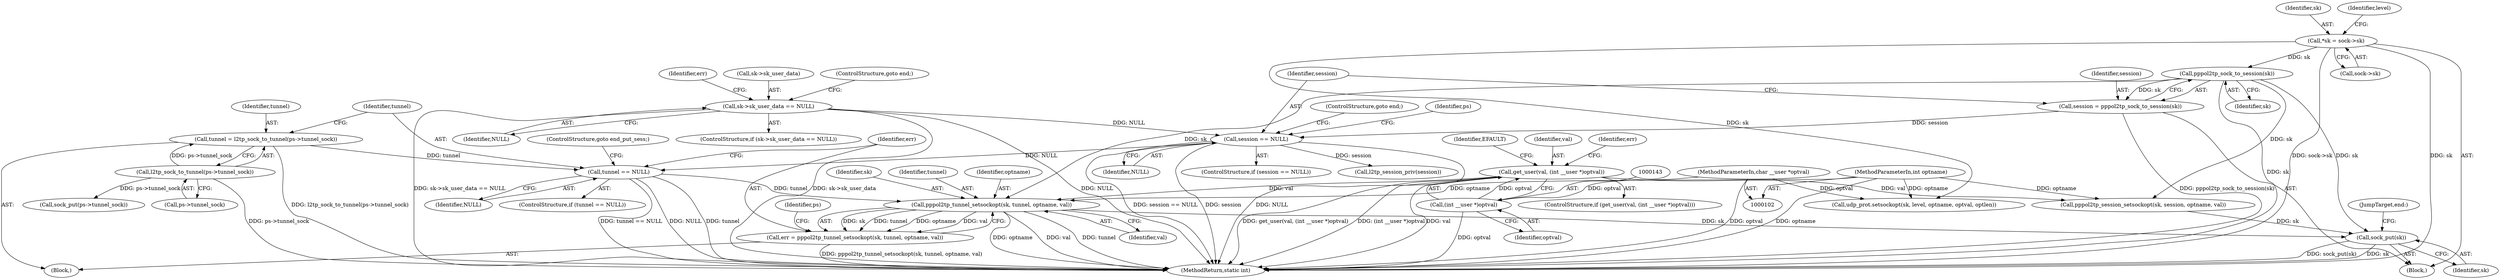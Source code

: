 digraph "0_linux_3cf521f7dc87c031617fd47e4b7aa2593c2f3daf_0@pointer" {
"1000206" [label="(Call,pppol2tp_tunnel_setsockopt(sk, tunnel, optname, val))"];
"1000165" [label="(Call,pppol2tp_sock_to_session(sk))"];
"1000110" [label="(Call,*sk = sock->sk)"];
"1000200" [label="(Call,tunnel == NULL)"];
"1000193" [label="(Call,tunnel = l2tp_sock_to_tunnel(ps->tunnel_sock))"];
"1000195" [label="(Call,l2tp_sock_to_tunnel(ps->tunnel_sock))"];
"1000168" [label="(Call,session == NULL)"];
"1000163" [label="(Call,session = pppol2tp_sock_to_session(sk))"];
"1000153" [label="(Call,sk->sk_user_data == NULL)"];
"1000105" [label="(MethodParameterIn,int optname)"];
"1000140" [label="(Call,get_user(val, (int __user *)optval))"];
"1000142" [label="(Call,(int __user *)optval)"];
"1000106" [label="(MethodParameterIn,char __user *optval)"];
"1000204" [label="(Call,err = pppol2tp_tunnel_setsockopt(sk, tunnel, optname, val))"];
"1000227" [label="(Call,sock_put(sk))"];
"1000193" [label="(Call,tunnel = l2tp_sock_to_tunnel(ps->tunnel_sock))"];
"1000199" [label="(ControlStructure,if (tunnel == NULL))"];
"1000218" [label="(Call,pppol2tp_session_setsockopt(sk, session, optname, val))"];
"1000142" [label="(Call,(int __user *)optval)"];
"1000213" [label="(Identifier,ps)"];
"1000170" [label="(Identifier,NULL)"];
"1000232" [label="(MethodReturn,static int)"];
"1000211" [label="(Call,sock_put(ps->tunnel_sock))"];
"1000111" [label="(Identifier,sk)"];
"1000200" [label="(Call,tunnel == NULL)"];
"1000158" [label="(ControlStructure,goto end;)"];
"1000139" [label="(ControlStructure,if (get_user(val, (int __user *)optval)))"];
"1000149" [label="(Identifier,err)"];
"1000207" [label="(Identifier,sk)"];
"1000165" [label="(Call,pppol2tp_sock_to_session(sk))"];
"1000163" [label="(Call,session = pppol2tp_sock_to_session(sk))"];
"1000202" [label="(Identifier,NULL)"];
"1000169" [label="(Identifier,session)"];
"1000160" [label="(Identifier,err)"];
"1000208" [label="(Identifier,tunnel)"];
"1000106" [label="(MethodParameterIn,char __user *optval)"];
"1000203" [label="(ControlStructure,goto end_put_sess;)"];
"1000105" [label="(MethodParameterIn,int optname)"];
"1000125" [label="(Call,udp_prot.setsockopt(sk, level, optname, optval, optlen))"];
"1000167" [label="(ControlStructure,if (session == NULL))"];
"1000201" [label="(Identifier,tunnel)"];
"1000157" [label="(Identifier,NULL)"];
"1000210" [label="(Identifier,val)"];
"1000171" [label="(ControlStructure,goto end;)"];
"1000122" [label="(Identifier,level)"];
"1000140" [label="(Call,get_user(val, (int __user *)optval))"];
"1000173" [label="(Identifier,ps)"];
"1000144" [label="(Identifier,optval)"];
"1000206" [label="(Call,pppol2tp_tunnel_setsockopt(sk, tunnel, optname, val))"];
"1000147" [label="(Identifier,EFAULT)"];
"1000141" [label="(Identifier,val)"];
"1000174" [label="(Call,l2tp_session_priv(session))"];
"1000110" [label="(Call,*sk = sock->sk)"];
"1000168" [label="(Call,session == NULL)"];
"1000166" [label="(Identifier,sk)"];
"1000209" [label="(Identifier,optname)"];
"1000228" [label="(Identifier,sk)"];
"1000227" [label="(Call,sock_put(sk))"];
"1000188" [label="(Block,)"];
"1000196" [label="(Call,ps->tunnel_sock)"];
"1000152" [label="(ControlStructure,if (sk->sk_user_data == NULL))"];
"1000204" [label="(Call,err = pppol2tp_tunnel_setsockopt(sk, tunnel, optname, val))"];
"1000205" [label="(Identifier,err)"];
"1000164" [label="(Identifier,session)"];
"1000154" [label="(Call,sk->sk_user_data)"];
"1000112" [label="(Call,sock->sk)"];
"1000195" [label="(Call,l2tp_sock_to_tunnel(ps->tunnel_sock))"];
"1000108" [label="(Block,)"];
"1000153" [label="(Call,sk->sk_user_data == NULL)"];
"1000194" [label="(Identifier,tunnel)"];
"1000229" [label="(JumpTarget,end:)"];
"1000206" -> "1000204"  [label="AST: "];
"1000206" -> "1000210"  [label="CFG: "];
"1000207" -> "1000206"  [label="AST: "];
"1000208" -> "1000206"  [label="AST: "];
"1000209" -> "1000206"  [label="AST: "];
"1000210" -> "1000206"  [label="AST: "];
"1000204" -> "1000206"  [label="CFG: "];
"1000206" -> "1000232"  [label="DDG: optname"];
"1000206" -> "1000232"  [label="DDG: val"];
"1000206" -> "1000232"  [label="DDG: tunnel"];
"1000206" -> "1000204"  [label="DDG: sk"];
"1000206" -> "1000204"  [label="DDG: tunnel"];
"1000206" -> "1000204"  [label="DDG: optname"];
"1000206" -> "1000204"  [label="DDG: val"];
"1000165" -> "1000206"  [label="DDG: sk"];
"1000200" -> "1000206"  [label="DDG: tunnel"];
"1000105" -> "1000206"  [label="DDG: optname"];
"1000140" -> "1000206"  [label="DDG: val"];
"1000206" -> "1000227"  [label="DDG: sk"];
"1000165" -> "1000163"  [label="AST: "];
"1000165" -> "1000166"  [label="CFG: "];
"1000166" -> "1000165"  [label="AST: "];
"1000163" -> "1000165"  [label="CFG: "];
"1000165" -> "1000232"  [label="DDG: sk"];
"1000165" -> "1000163"  [label="DDG: sk"];
"1000110" -> "1000165"  [label="DDG: sk"];
"1000165" -> "1000218"  [label="DDG: sk"];
"1000165" -> "1000227"  [label="DDG: sk"];
"1000110" -> "1000108"  [label="AST: "];
"1000110" -> "1000112"  [label="CFG: "];
"1000111" -> "1000110"  [label="AST: "];
"1000112" -> "1000110"  [label="AST: "];
"1000122" -> "1000110"  [label="CFG: "];
"1000110" -> "1000232"  [label="DDG: sock->sk"];
"1000110" -> "1000232"  [label="DDG: sk"];
"1000110" -> "1000125"  [label="DDG: sk"];
"1000200" -> "1000199"  [label="AST: "];
"1000200" -> "1000202"  [label="CFG: "];
"1000201" -> "1000200"  [label="AST: "];
"1000202" -> "1000200"  [label="AST: "];
"1000203" -> "1000200"  [label="CFG: "];
"1000205" -> "1000200"  [label="CFG: "];
"1000200" -> "1000232"  [label="DDG: tunnel"];
"1000200" -> "1000232"  [label="DDG: tunnel == NULL"];
"1000200" -> "1000232"  [label="DDG: NULL"];
"1000193" -> "1000200"  [label="DDG: tunnel"];
"1000168" -> "1000200"  [label="DDG: NULL"];
"1000193" -> "1000188"  [label="AST: "];
"1000193" -> "1000195"  [label="CFG: "];
"1000194" -> "1000193"  [label="AST: "];
"1000195" -> "1000193"  [label="AST: "];
"1000201" -> "1000193"  [label="CFG: "];
"1000193" -> "1000232"  [label="DDG: l2tp_sock_to_tunnel(ps->tunnel_sock)"];
"1000195" -> "1000193"  [label="DDG: ps->tunnel_sock"];
"1000195" -> "1000196"  [label="CFG: "];
"1000196" -> "1000195"  [label="AST: "];
"1000195" -> "1000232"  [label="DDG: ps->tunnel_sock"];
"1000195" -> "1000211"  [label="DDG: ps->tunnel_sock"];
"1000168" -> "1000167"  [label="AST: "];
"1000168" -> "1000170"  [label="CFG: "];
"1000169" -> "1000168"  [label="AST: "];
"1000170" -> "1000168"  [label="AST: "];
"1000171" -> "1000168"  [label="CFG: "];
"1000173" -> "1000168"  [label="CFG: "];
"1000168" -> "1000232"  [label="DDG: session == NULL"];
"1000168" -> "1000232"  [label="DDG: session"];
"1000168" -> "1000232"  [label="DDG: NULL"];
"1000163" -> "1000168"  [label="DDG: session"];
"1000153" -> "1000168"  [label="DDG: NULL"];
"1000168" -> "1000174"  [label="DDG: session"];
"1000163" -> "1000108"  [label="AST: "];
"1000164" -> "1000163"  [label="AST: "];
"1000169" -> "1000163"  [label="CFG: "];
"1000163" -> "1000232"  [label="DDG: pppol2tp_sock_to_session(sk)"];
"1000153" -> "1000152"  [label="AST: "];
"1000153" -> "1000157"  [label="CFG: "];
"1000154" -> "1000153"  [label="AST: "];
"1000157" -> "1000153"  [label="AST: "];
"1000158" -> "1000153"  [label="CFG: "];
"1000160" -> "1000153"  [label="CFG: "];
"1000153" -> "1000232"  [label="DDG: NULL"];
"1000153" -> "1000232"  [label="DDG: sk->sk_user_data == NULL"];
"1000153" -> "1000232"  [label="DDG: sk->sk_user_data"];
"1000105" -> "1000102"  [label="AST: "];
"1000105" -> "1000232"  [label="DDG: optname"];
"1000105" -> "1000125"  [label="DDG: optname"];
"1000105" -> "1000218"  [label="DDG: optname"];
"1000140" -> "1000139"  [label="AST: "];
"1000140" -> "1000142"  [label="CFG: "];
"1000141" -> "1000140"  [label="AST: "];
"1000142" -> "1000140"  [label="AST: "];
"1000147" -> "1000140"  [label="CFG: "];
"1000149" -> "1000140"  [label="CFG: "];
"1000140" -> "1000232"  [label="DDG: (int __user *)optval"];
"1000140" -> "1000232"  [label="DDG: val"];
"1000140" -> "1000232"  [label="DDG: get_user(val, (int __user *)optval)"];
"1000142" -> "1000140"  [label="DDG: optval"];
"1000140" -> "1000218"  [label="DDG: val"];
"1000142" -> "1000144"  [label="CFG: "];
"1000143" -> "1000142"  [label="AST: "];
"1000144" -> "1000142"  [label="AST: "];
"1000142" -> "1000232"  [label="DDG: optval"];
"1000106" -> "1000142"  [label="DDG: optval"];
"1000106" -> "1000102"  [label="AST: "];
"1000106" -> "1000232"  [label="DDG: optval"];
"1000106" -> "1000125"  [label="DDG: optval"];
"1000204" -> "1000188"  [label="AST: "];
"1000205" -> "1000204"  [label="AST: "];
"1000213" -> "1000204"  [label="CFG: "];
"1000204" -> "1000232"  [label="DDG: pppol2tp_tunnel_setsockopt(sk, tunnel, optname, val)"];
"1000227" -> "1000108"  [label="AST: "];
"1000227" -> "1000228"  [label="CFG: "];
"1000228" -> "1000227"  [label="AST: "];
"1000229" -> "1000227"  [label="CFG: "];
"1000227" -> "1000232"  [label="DDG: sock_put(sk)"];
"1000227" -> "1000232"  [label="DDG: sk"];
"1000218" -> "1000227"  [label="DDG: sk"];
}
